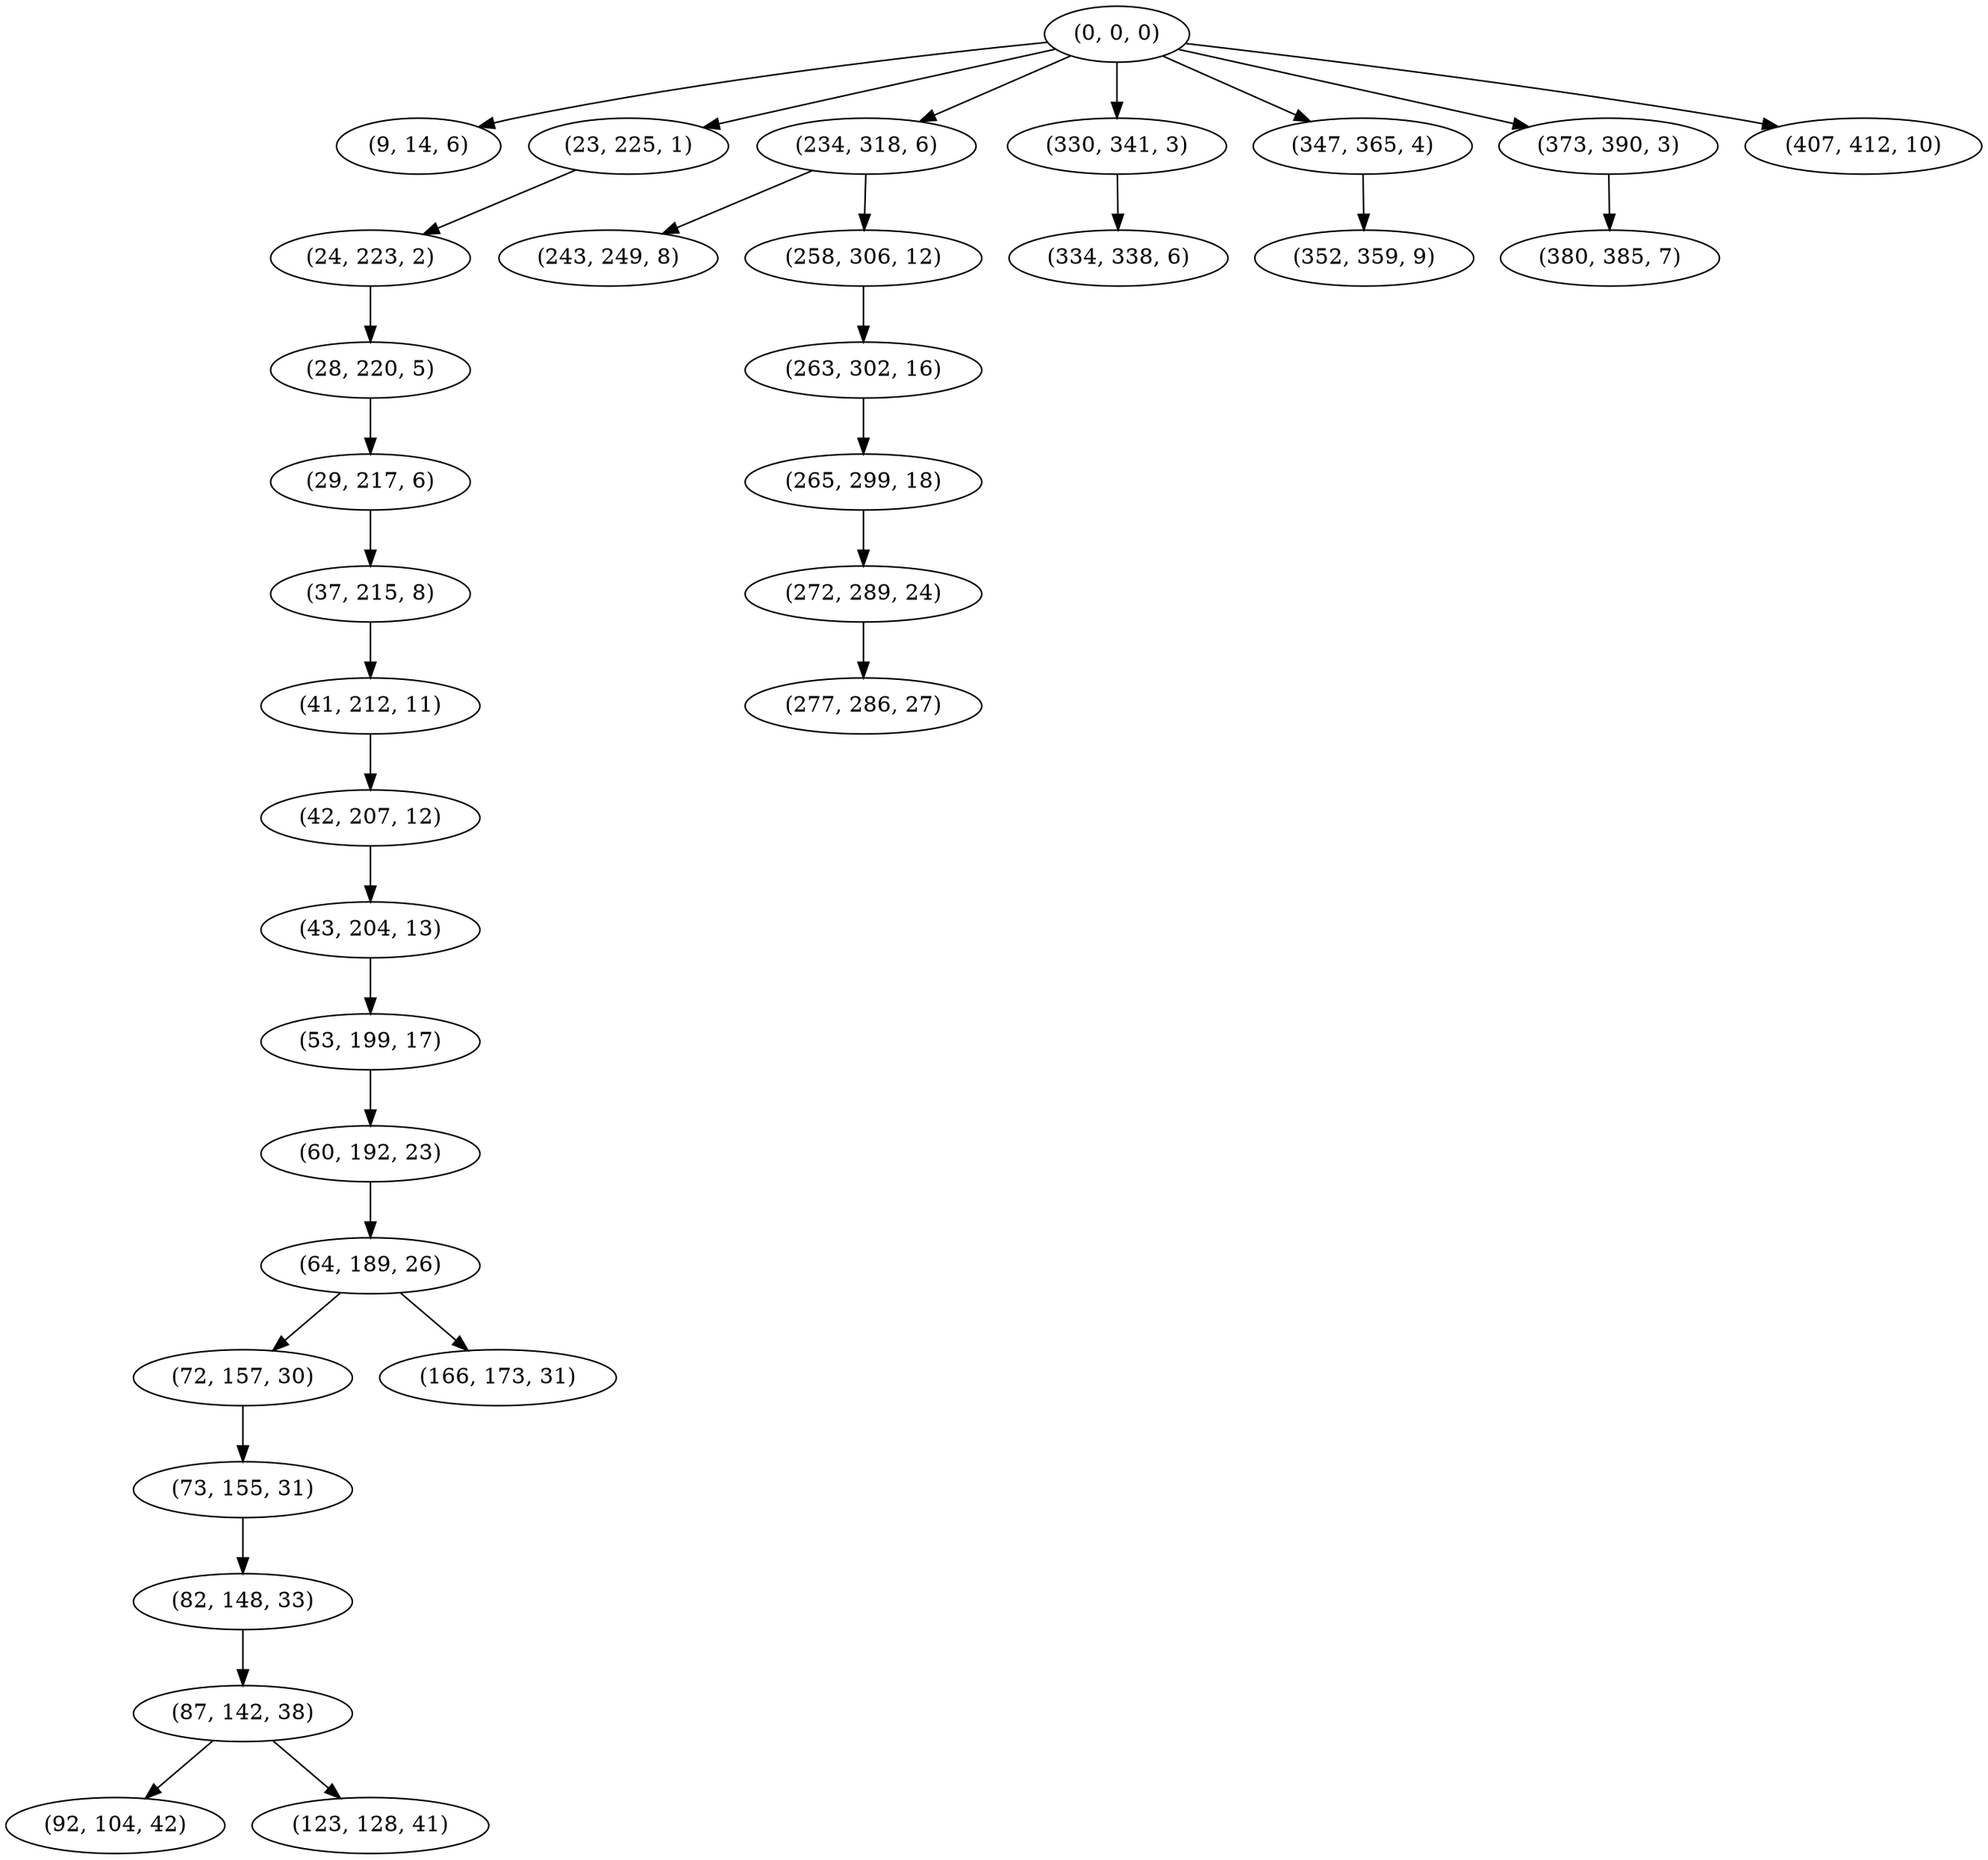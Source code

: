 digraph tree {
    "(0, 0, 0)";
    "(9, 14, 6)";
    "(23, 225, 1)";
    "(24, 223, 2)";
    "(28, 220, 5)";
    "(29, 217, 6)";
    "(37, 215, 8)";
    "(41, 212, 11)";
    "(42, 207, 12)";
    "(43, 204, 13)";
    "(53, 199, 17)";
    "(60, 192, 23)";
    "(64, 189, 26)";
    "(72, 157, 30)";
    "(73, 155, 31)";
    "(82, 148, 33)";
    "(87, 142, 38)";
    "(92, 104, 42)";
    "(123, 128, 41)";
    "(166, 173, 31)";
    "(234, 318, 6)";
    "(243, 249, 8)";
    "(258, 306, 12)";
    "(263, 302, 16)";
    "(265, 299, 18)";
    "(272, 289, 24)";
    "(277, 286, 27)";
    "(330, 341, 3)";
    "(334, 338, 6)";
    "(347, 365, 4)";
    "(352, 359, 9)";
    "(373, 390, 3)";
    "(380, 385, 7)";
    "(407, 412, 10)";
    "(0, 0, 0)" -> "(9, 14, 6)";
    "(0, 0, 0)" -> "(23, 225, 1)";
    "(0, 0, 0)" -> "(234, 318, 6)";
    "(0, 0, 0)" -> "(330, 341, 3)";
    "(0, 0, 0)" -> "(347, 365, 4)";
    "(0, 0, 0)" -> "(373, 390, 3)";
    "(0, 0, 0)" -> "(407, 412, 10)";
    "(23, 225, 1)" -> "(24, 223, 2)";
    "(24, 223, 2)" -> "(28, 220, 5)";
    "(28, 220, 5)" -> "(29, 217, 6)";
    "(29, 217, 6)" -> "(37, 215, 8)";
    "(37, 215, 8)" -> "(41, 212, 11)";
    "(41, 212, 11)" -> "(42, 207, 12)";
    "(42, 207, 12)" -> "(43, 204, 13)";
    "(43, 204, 13)" -> "(53, 199, 17)";
    "(53, 199, 17)" -> "(60, 192, 23)";
    "(60, 192, 23)" -> "(64, 189, 26)";
    "(64, 189, 26)" -> "(72, 157, 30)";
    "(64, 189, 26)" -> "(166, 173, 31)";
    "(72, 157, 30)" -> "(73, 155, 31)";
    "(73, 155, 31)" -> "(82, 148, 33)";
    "(82, 148, 33)" -> "(87, 142, 38)";
    "(87, 142, 38)" -> "(92, 104, 42)";
    "(87, 142, 38)" -> "(123, 128, 41)";
    "(234, 318, 6)" -> "(243, 249, 8)";
    "(234, 318, 6)" -> "(258, 306, 12)";
    "(258, 306, 12)" -> "(263, 302, 16)";
    "(263, 302, 16)" -> "(265, 299, 18)";
    "(265, 299, 18)" -> "(272, 289, 24)";
    "(272, 289, 24)" -> "(277, 286, 27)";
    "(330, 341, 3)" -> "(334, 338, 6)";
    "(347, 365, 4)" -> "(352, 359, 9)";
    "(373, 390, 3)" -> "(380, 385, 7)";
}
